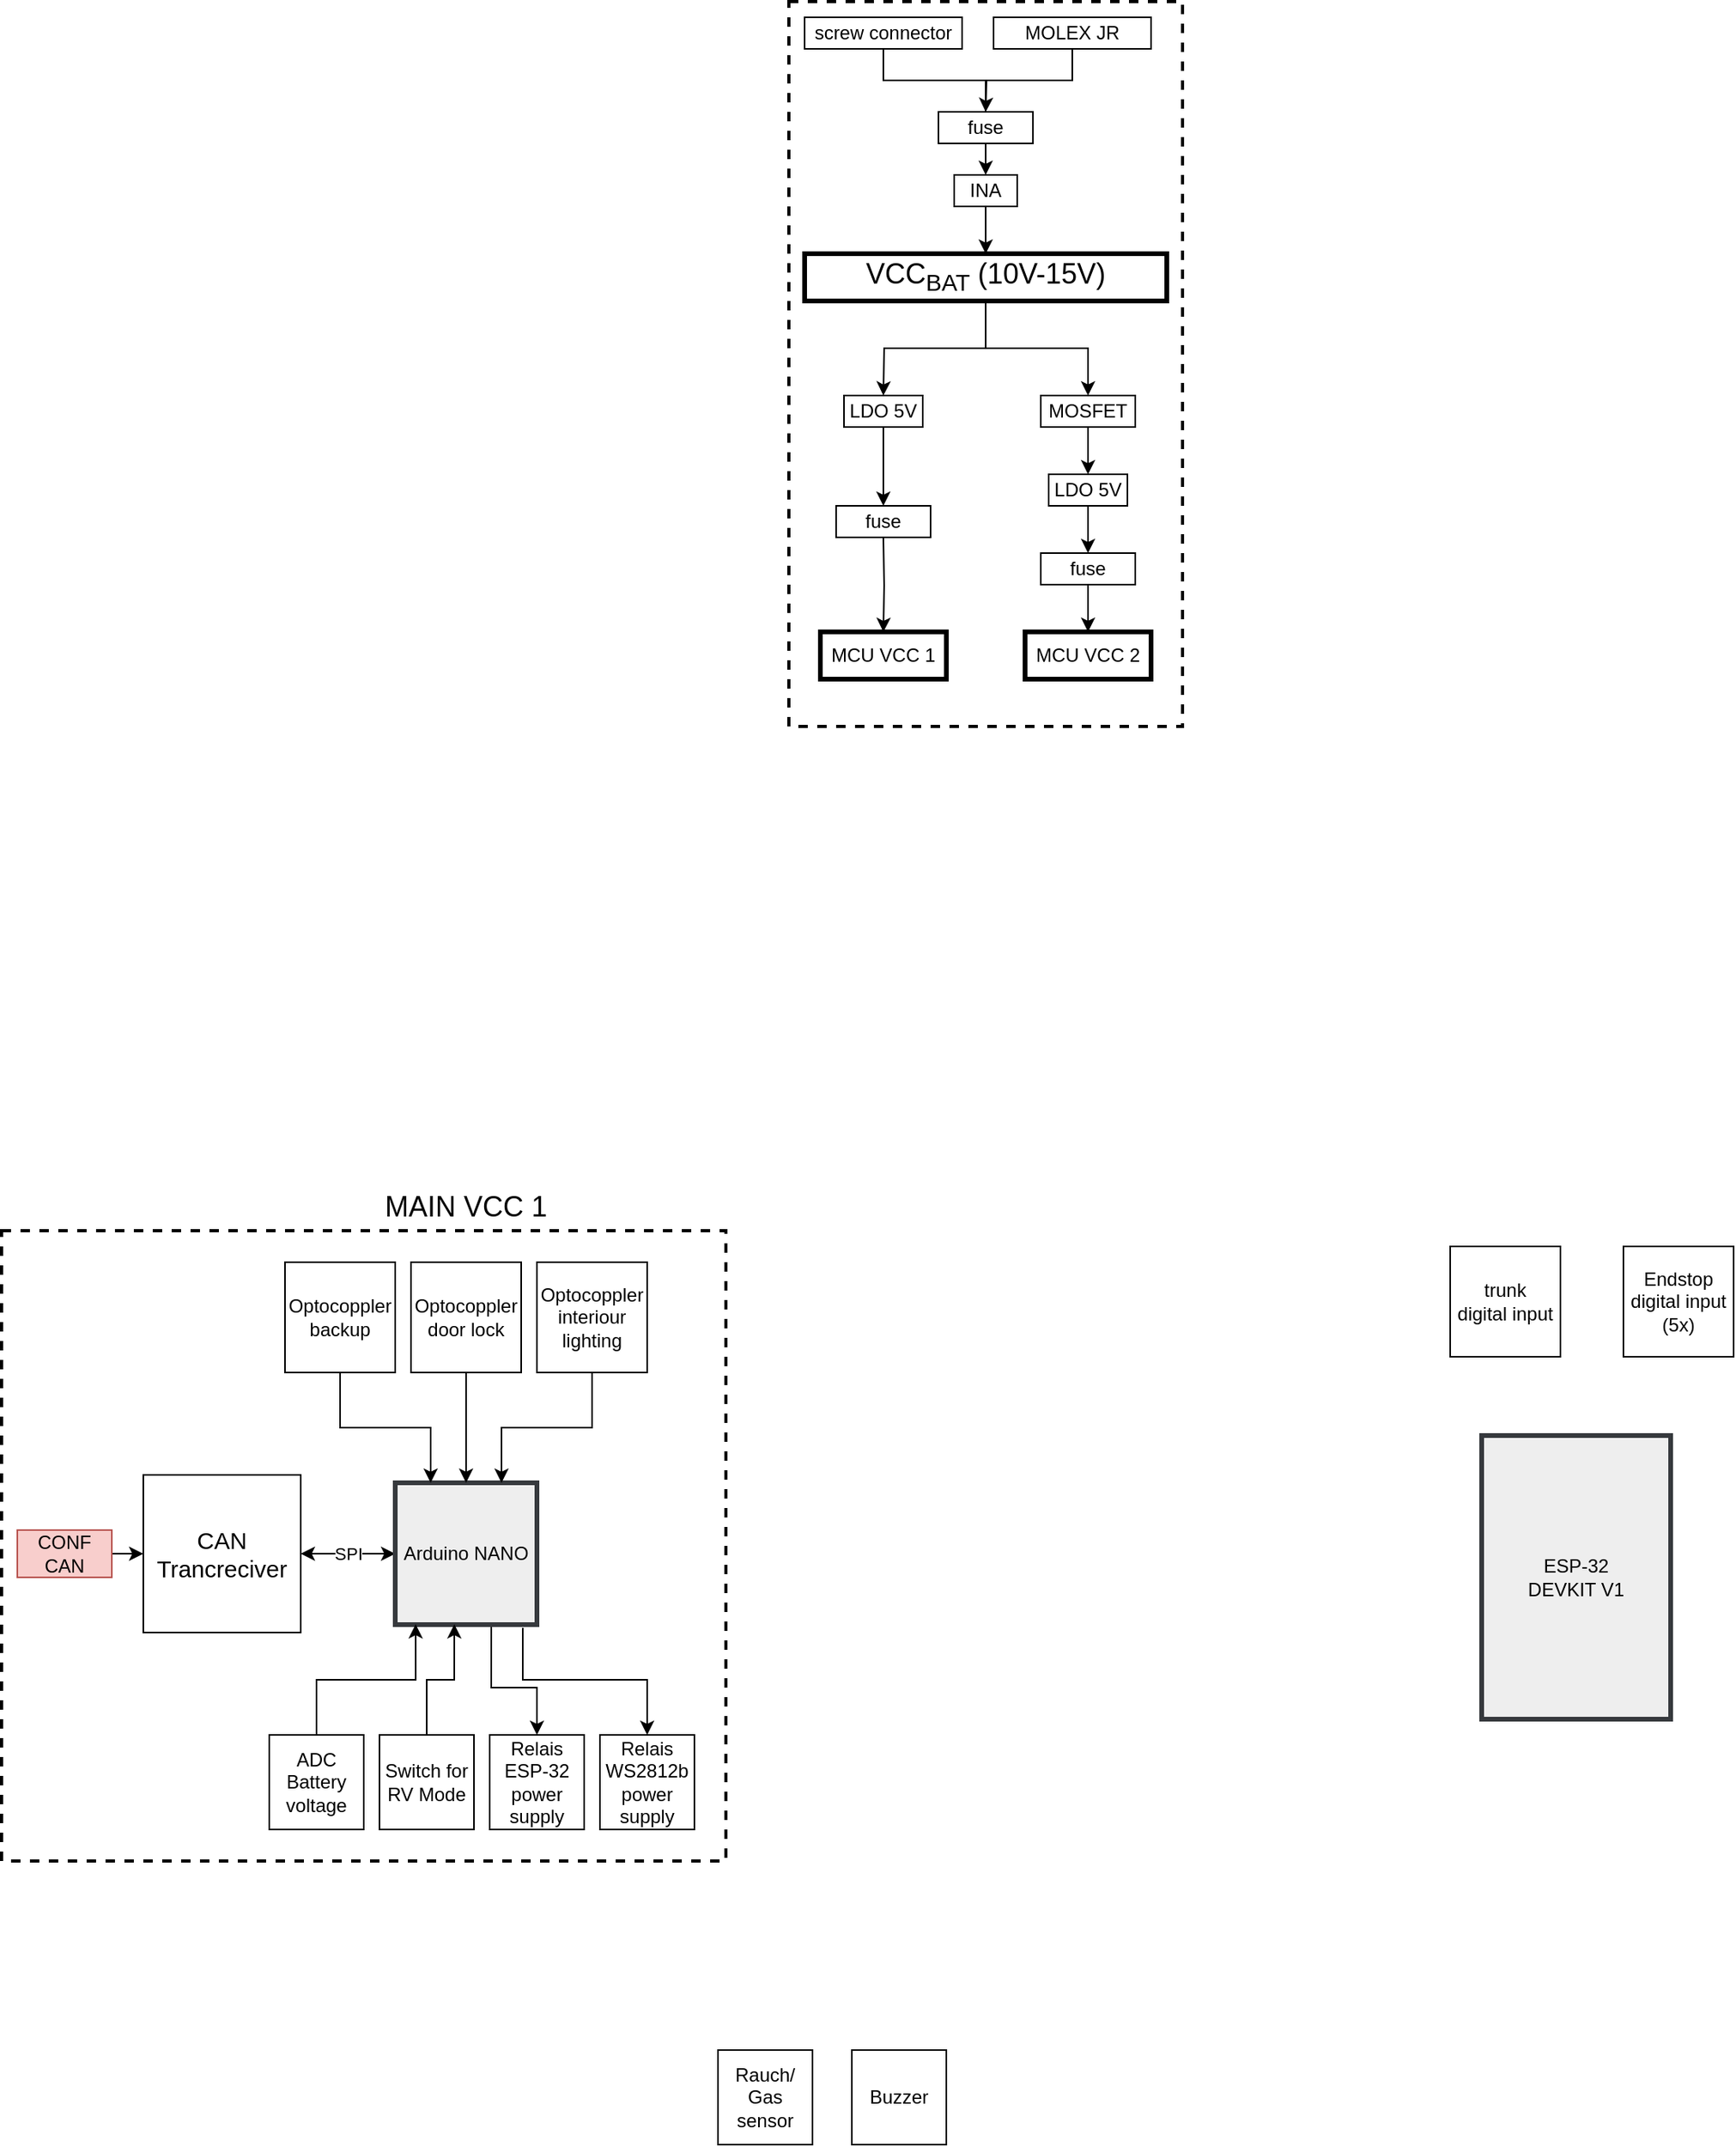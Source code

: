 <mxfile version="15.4.0" type="device"><diagram id="4b2EHveCRg7qtMMWKrIu" name="Page-1"><mxGraphModel dx="1632" dy="1866" grid="1" gridSize="10" guides="1" tooltips="1" connect="1" arrows="1" fold="1" page="1" pageScale="1" pageWidth="850" pageHeight="1100" math="0" shadow="0"><root><mxCell id="0"/><mxCell id="1" parent="0"/><mxCell id="3DQDU3sl3tYUoWNnXIDJ-59" value="" style="rounded=0;whiteSpace=wrap;html=1;dashed=1;strokeWidth=2;fillColor=none;" parent="1" vertex="1"><mxGeometry x="150" y="-630" width="250" height="460" as="geometry"/></mxCell><mxCell id="3DQDU3sl3tYUoWNnXIDJ-29" value="" style="rounded=0;whiteSpace=wrap;html=1;dashed=1;strokeWidth=2;fillColor=none;" parent="1" vertex="1"><mxGeometry x="-350" y="150" width="460" height="400" as="geometry"/></mxCell><mxCell id="MoELpxecewvGqeFs6RlD-1" value="ESP-32&lt;br&gt;DEVKIT V1" style="rounded=0;whiteSpace=wrap;html=1;strokeWidth=3;fillColor=#eeeeee;strokeColor=#36393d;" parent="1" vertex="1"><mxGeometry x="590" y="280" width="120" height="180" as="geometry"/></mxCell><mxCell id="1RiHzevST-ezmYe5bsRt-1" value="SPI" style="edgeStyle=orthogonalEdgeStyle;rounded=0;orthogonalLoop=1;jettySize=auto;html=1;exitX=0;exitY=0.5;exitDx=0;exitDy=0;entryX=1;entryY=0.5;entryDx=0;entryDy=0;startArrow=classic;startFill=1;" parent="1" source="MoELpxecewvGqeFs6RlD-2" target="w-8rNrdx5RxBNiYITYcS-1" edge="1"><mxGeometry relative="1" as="geometry"/></mxCell><mxCell id="MoELpxecewvGqeFs6RlD-2" value="Arduino NANO" style="rounded=0;whiteSpace=wrap;html=1;fillColor=#eeeeee;strokeColor=#36393d;strokeWidth=3;" parent="1" vertex="1"><mxGeometry x="-100" y="310" width="90" height="90" as="geometry"/></mxCell><mxCell id="3DQDU3sl3tYUoWNnXIDJ-4" style="edgeStyle=orthogonalEdgeStyle;rounded=0;orthogonalLoop=1;jettySize=auto;html=1;exitX=0.5;exitY=1;exitDx=0;exitDy=0;entryX=0.75;entryY=0;entryDx=0;entryDy=0;" parent="1" source="xBJoPVadhMb1XCBxMC2_-1" target="MoELpxecewvGqeFs6RlD-2" edge="1"><mxGeometry relative="1" as="geometry"/></mxCell><mxCell id="xBJoPVadhMb1XCBxMC2_-1" value="Optocoppler interiour lighting" style="rounded=0;whiteSpace=wrap;html=1;" parent="1" vertex="1"><mxGeometry x="-10" y="170" width="70" height="70" as="geometry"/></mxCell><mxCell id="3DQDU3sl3tYUoWNnXIDJ-5" style="edgeStyle=orthogonalEdgeStyle;rounded=0;orthogonalLoop=1;jettySize=auto;html=1;exitX=0.5;exitY=1;exitDx=0;exitDy=0;entryX=0.5;entryY=0;entryDx=0;entryDy=0;" parent="1" source="3DQDU3sl3tYUoWNnXIDJ-1" target="MoELpxecewvGqeFs6RlD-2" edge="1"><mxGeometry relative="1" as="geometry"/></mxCell><mxCell id="3DQDU3sl3tYUoWNnXIDJ-1" value="Optocoppler door lock" style="rounded=0;whiteSpace=wrap;html=1;" parent="1" vertex="1"><mxGeometry x="-90" y="170" width="70" height="70" as="geometry"/></mxCell><mxCell id="3DQDU3sl3tYUoWNnXIDJ-6" style="edgeStyle=orthogonalEdgeStyle;rounded=0;orthogonalLoop=1;jettySize=auto;html=1;exitX=0.5;exitY=1;exitDx=0;exitDy=0;entryX=0.25;entryY=0;entryDx=0;entryDy=0;" parent="1" source="3DQDU3sl3tYUoWNnXIDJ-2" target="MoELpxecewvGqeFs6RlD-2" edge="1"><mxGeometry relative="1" as="geometry"/></mxCell><mxCell id="3DQDU3sl3tYUoWNnXIDJ-2" value="Optocoppler backup" style="rounded=0;whiteSpace=wrap;html=1;" parent="1" vertex="1"><mxGeometry x="-170" y="170" width="70" height="70" as="geometry"/></mxCell><mxCell id="3DQDU3sl3tYUoWNnXIDJ-3" value="trunk&lt;br&gt;digital input" style="rounded=0;whiteSpace=wrap;html=1;" parent="1" vertex="1"><mxGeometry x="570" y="160" width="70" height="70" as="geometry"/></mxCell><mxCell id="3DQDU3sl3tYUoWNnXIDJ-65" style="edgeStyle=orthogonalEdgeStyle;rounded=0;orthogonalLoop=1;jettySize=auto;html=1;exitX=0.5;exitY=0;exitDx=0;exitDy=0;entryX=0.144;entryY=0.997;entryDx=0;entryDy=0;entryPerimeter=0;startArrow=none;startFill=0;endArrow=classic;endFill=1;" parent="1" source="3DQDU3sl3tYUoWNnXIDJ-7" target="MoELpxecewvGqeFs6RlD-2" edge="1"><mxGeometry relative="1" as="geometry"/></mxCell><mxCell id="3DQDU3sl3tYUoWNnXIDJ-7" value="ADC&lt;br&gt;Battery voltage" style="rounded=0;whiteSpace=wrap;html=1;" parent="1" vertex="1"><mxGeometry x="-180" y="470" width="60" height="60" as="geometry"/></mxCell><mxCell id="3DQDU3sl3tYUoWNnXIDJ-66" style="edgeStyle=orthogonalEdgeStyle;rounded=0;orthogonalLoop=1;jettySize=auto;html=1;exitX=0.5;exitY=0;exitDx=0;exitDy=0;entryX=0.678;entryY=1.016;entryDx=0;entryDy=0;entryPerimeter=0;startArrow=classic;startFill=1;endArrow=none;endFill=0;" parent="1" source="3DQDU3sl3tYUoWNnXIDJ-17" target="MoELpxecewvGqeFs6RlD-2" edge="1"><mxGeometry relative="1" as="geometry"><Array as="points"><mxPoint x="-10" y="440"/><mxPoint x="-39" y="440"/></Array></mxGeometry></mxCell><mxCell id="3DQDU3sl3tYUoWNnXIDJ-17" value="Relais&lt;br&gt;ESP-32&lt;br&gt;power supply" style="rounded=0;whiteSpace=wrap;html=1;" parent="1" vertex="1"><mxGeometry x="-40" y="470" width="60" height="60" as="geometry"/></mxCell><mxCell id="3DQDU3sl3tYUoWNnXIDJ-64" style="edgeStyle=orthogonalEdgeStyle;rounded=0;orthogonalLoop=1;jettySize=auto;html=1;exitX=0.5;exitY=0;exitDx=0;exitDy=0;entryX=0.9;entryY=1.022;entryDx=0;entryDy=0;entryPerimeter=0;startArrow=classic;startFill=1;endArrow=none;endFill=0;" parent="1" source="3DQDU3sl3tYUoWNnXIDJ-19" target="MoELpxecewvGqeFs6RlD-2" edge="1"><mxGeometry relative="1" as="geometry"/></mxCell><mxCell id="3DQDU3sl3tYUoWNnXIDJ-19" value="Relais&lt;br&gt;WS2812b&lt;br&gt;power supply" style="rounded=0;whiteSpace=wrap;html=1;" parent="1" vertex="1"><mxGeometry x="30" y="470" width="60" height="60" as="geometry"/></mxCell><mxCell id="3DQDU3sl3tYUoWNnXIDJ-31" value="&lt;font style=&quot;font-size: 18px&quot;&gt;MAIN VCC 1&lt;/font&gt;" style="text;html=1;strokeColor=none;fillColor=none;align=center;verticalAlign=middle;whiteSpace=wrap;rounded=0;dashed=1;strokeWidth=3;" parent="1" vertex="1"><mxGeometry x="-125" y="120" width="140" height="30" as="geometry"/></mxCell><mxCell id="3DQDU3sl3tYUoWNnXIDJ-43" value="MCU VCC 1" style="rounded=0;whiteSpace=wrap;html=1;strokeWidth=3;" parent="1" vertex="1"><mxGeometry x="170" y="-230" width="80" height="30" as="geometry"/></mxCell><mxCell id="3DQDU3sl3tYUoWNnXIDJ-45" value="MCU&amp;nbsp;VCC 2" style="rounded=0;whiteSpace=wrap;html=1;strokeWidth=3;" parent="1" vertex="1"><mxGeometry x="300" y="-230" width="80" height="30" as="geometry"/></mxCell><mxCell id="_TBNLrr5CZ4P2rk_imEP-18" style="edgeStyle=orthogonalEdgeStyle;rounded=0;orthogonalLoop=1;jettySize=auto;html=1;exitX=0.5;exitY=1;exitDx=0;exitDy=0;" edge="1" parent="1" source="3DQDU3sl3tYUoWNnXIDJ-46" target="_TBNLrr5CZ4P2rk_imEP-1"><mxGeometry relative="1" as="geometry"/></mxCell><mxCell id="3DQDU3sl3tYUoWNnXIDJ-46" value="MOSFET" style="rounded=0;whiteSpace=wrap;html=1;" parent="1" vertex="1"><mxGeometry x="310" y="-380" width="60" height="20" as="geometry"/></mxCell><mxCell id="3DQDU3sl3tYUoWNnXIDJ-58" style="edgeStyle=orthogonalEdgeStyle;rounded=0;orthogonalLoop=1;jettySize=auto;html=1;exitX=0.5;exitY=1;exitDx=0;exitDy=0;entryX=0.5;entryY=0;entryDx=0;entryDy=0;startArrow=none;startFill=0;endArrow=classic;endFill=1;" parent="1" source="3DQDU3sl3tYUoWNnXIDJ-49" edge="1"><mxGeometry relative="1" as="geometry"><mxPoint x="275" y="-560" as="targetPoint"/></mxGeometry></mxCell><mxCell id="3DQDU3sl3tYUoWNnXIDJ-49" value="screw connector" style="rounded=0;whiteSpace=wrap;html=1;" parent="1" vertex="1"><mxGeometry x="160" y="-620" width="100" height="20" as="geometry"/></mxCell><mxCell id="3DQDU3sl3tYUoWNnXIDJ-50" value="MOLEX JR" style="rounded=0;whiteSpace=wrap;html=1;" parent="1" vertex="1"><mxGeometry x="280" y="-620" width="100" height="20" as="geometry"/></mxCell><mxCell id="3DQDU3sl3tYUoWNnXIDJ-57" style="edgeStyle=orthogonalEdgeStyle;rounded=0;orthogonalLoop=1;jettySize=auto;html=1;exitX=0.5;exitY=0;exitDx=0;exitDy=0;entryX=0.5;entryY=1;entryDx=0;entryDy=0;startArrow=none;startFill=0;endArrow=none;endFill=0;" parent="1" target="3DQDU3sl3tYUoWNnXIDJ-50" edge="1"><mxGeometry relative="1" as="geometry"><mxPoint x="275" y="-560" as="sourcePoint"/><Array as="points"><mxPoint x="275" y="-580"/><mxPoint x="330" y="-580"/></Array></mxGeometry></mxCell><mxCell id="1RiHzevST-ezmYe5bsRt-20" style="edgeStyle=orthogonalEdgeStyle;rounded=0;orthogonalLoop=1;jettySize=auto;html=1;exitX=0.5;exitY=1;exitDx=0;exitDy=0;entryX=0.5;entryY=0;entryDx=0;entryDy=0;startArrow=none;startFill=0;" parent="1" source="3DQDU3sl3tYUoWNnXIDJ-54" target="1RiHzevST-ezmYe5bsRt-19" edge="1"><mxGeometry relative="1" as="geometry"/></mxCell><mxCell id="3DQDU3sl3tYUoWNnXIDJ-54" value="INA" style="rounded=0;whiteSpace=wrap;html=1;" parent="1" vertex="1"><mxGeometry x="255" y="-520" width="40" height="20" as="geometry"/></mxCell><mxCell id="3DQDU3sl3tYUoWNnXIDJ-60" value="Endstop&lt;br&gt;digital input&lt;br&gt;(5x)" style="rounded=0;whiteSpace=wrap;html=1;" parent="1" vertex="1"><mxGeometry x="680" y="160" width="70" height="70" as="geometry"/></mxCell><mxCell id="3DQDU3sl3tYUoWNnXIDJ-61" value="Rauch/ Gas sensor" style="rounded=0;whiteSpace=wrap;html=1;" parent="1" vertex="1"><mxGeometry x="105" y="670" width="60" height="60" as="geometry"/></mxCell><mxCell id="3DQDU3sl3tYUoWNnXIDJ-62" value="Buzzer" style="rounded=0;whiteSpace=wrap;html=1;" parent="1" vertex="1"><mxGeometry x="190" y="670" width="60" height="60" as="geometry"/></mxCell><mxCell id="3DQDU3sl3tYUoWNnXIDJ-67" style="edgeStyle=orthogonalEdgeStyle;rounded=0;orthogonalLoop=1;jettySize=auto;html=1;exitX=0.5;exitY=0;exitDx=0;exitDy=0;entryX=0.417;entryY=0.997;entryDx=0;entryDy=0;entryPerimeter=0;startArrow=none;startFill=0;endArrow=classic;endFill=1;" parent="1" source="3DQDU3sl3tYUoWNnXIDJ-63" target="MoELpxecewvGqeFs6RlD-2" edge="1"><mxGeometry relative="1" as="geometry"/></mxCell><mxCell id="3DQDU3sl3tYUoWNnXIDJ-63" value="Switch for RV Mode" style="rounded=0;whiteSpace=wrap;html=1;" parent="1" vertex="1"><mxGeometry x="-110" y="470" width="60" height="60" as="geometry"/></mxCell><mxCell id="w-8rNrdx5RxBNiYITYcS-1" value="&lt;font style=&quot;font-size: 15px&quot;&gt;CAN&lt;br&gt;Trancreciver&lt;/font&gt;" style="rounded=0;whiteSpace=wrap;html=1;" parent="1" vertex="1"><mxGeometry x="-260" y="305" width="100" height="100" as="geometry"/></mxCell><mxCell id="w-8rNrdx5RxBNiYITYcS-6" style="edgeStyle=orthogonalEdgeStyle;rounded=0;orthogonalLoop=1;jettySize=auto;html=1;exitX=0.5;exitY=1;exitDx=0;exitDy=0;entryX=0.5;entryY=0;entryDx=0;entryDy=0;endArrow=classic;endFill=1;" parent="1" source="w-8rNrdx5RxBNiYITYcS-4" target="3DQDU3sl3tYUoWNnXIDJ-54" edge="1"><mxGeometry relative="1" as="geometry"/></mxCell><mxCell id="w-8rNrdx5RxBNiYITYcS-4" value="fuse" style="rounded=0;whiteSpace=wrap;html=1;" parent="1" vertex="1"><mxGeometry x="245" y="-560" width="60" height="20" as="geometry"/></mxCell><mxCell id="1RiHzevST-ezmYe5bsRt-5" style="edgeStyle=orthogonalEdgeStyle;rounded=0;orthogonalLoop=1;jettySize=auto;html=1;exitX=1;exitY=0.5;exitDx=0;exitDy=0;entryX=0;entryY=0.5;entryDx=0;entryDy=0;startArrow=none;startFill=0;" parent="1" source="1RiHzevST-ezmYe5bsRt-4" target="w-8rNrdx5RxBNiYITYcS-1" edge="1"><mxGeometry relative="1" as="geometry"/></mxCell><mxCell id="1RiHzevST-ezmYe5bsRt-4" value="CONF CAN" style="rounded=0;whiteSpace=wrap;html=1;fillColor=#f8cecc;strokeColor=#b85450;" parent="1" vertex="1"><mxGeometry x="-340" y="340" width="60" height="30" as="geometry"/></mxCell><mxCell id="_TBNLrr5CZ4P2rk_imEP-6" style="edgeStyle=orthogonalEdgeStyle;rounded=0;orthogonalLoop=1;jettySize=auto;html=1;exitX=0.5;exitY=1;exitDx=0;exitDy=0;entryX=0.5;entryY=0;entryDx=0;entryDy=0;" edge="1" parent="1" source="1RiHzevST-ezmYe5bsRt-19"><mxGeometry relative="1" as="geometry"><mxPoint x="210" y="-380" as="targetPoint"/></mxGeometry></mxCell><mxCell id="_TBNLrr5CZ4P2rk_imEP-17" style="edgeStyle=orthogonalEdgeStyle;rounded=0;orthogonalLoop=1;jettySize=auto;html=1;exitX=0.5;exitY=1;exitDx=0;exitDy=0;" edge="1" parent="1" source="1RiHzevST-ezmYe5bsRt-19" target="3DQDU3sl3tYUoWNnXIDJ-46"><mxGeometry relative="1" as="geometry"/></mxCell><mxCell id="1RiHzevST-ezmYe5bsRt-19" value="&lt;span style=&quot;font-size: 18px&quot;&gt;VCC&lt;sub&gt;BAT&lt;/sub&gt; (10V-15V)&lt;/span&gt;" style="rounded=0;whiteSpace=wrap;html=1;strokeWidth=3;" parent="1" vertex="1"><mxGeometry x="160" y="-470" width="230" height="30" as="geometry"/></mxCell><mxCell id="_TBNLrr5CZ4P2rk_imEP-19" style="edgeStyle=orthogonalEdgeStyle;rounded=0;orthogonalLoop=1;jettySize=auto;html=1;exitX=0.5;exitY=1;exitDx=0;exitDy=0;entryX=0.5;entryY=0;entryDx=0;entryDy=0;" edge="1" parent="1" source="_TBNLrr5CZ4P2rk_imEP-1" target="_TBNLrr5CZ4P2rk_imEP-15"><mxGeometry relative="1" as="geometry"/></mxCell><mxCell id="_TBNLrr5CZ4P2rk_imEP-1" value="LDO 5V" style="rounded=0;whiteSpace=wrap;html=1;" vertex="1" parent="1"><mxGeometry x="315" y="-330" width="50" height="20" as="geometry"/></mxCell><mxCell id="_TBNLrr5CZ4P2rk_imEP-11" style="edgeStyle=orthogonalEdgeStyle;rounded=0;orthogonalLoop=1;jettySize=auto;html=1;exitX=0.5;exitY=1;exitDx=0;exitDy=0;" edge="1" parent="1"><mxGeometry relative="1" as="geometry"><mxPoint x="210" y="-360" as="sourcePoint"/><mxPoint x="210" y="-310" as="targetPoint"/></mxGeometry></mxCell><mxCell id="_TBNLrr5CZ4P2rk_imEP-12" style="edgeStyle=orthogonalEdgeStyle;rounded=0;orthogonalLoop=1;jettySize=auto;html=1;exitX=0.5;exitY=1;exitDx=0;exitDy=0;entryX=0.5;entryY=0;entryDx=0;entryDy=0;" edge="1" parent="1" target="3DQDU3sl3tYUoWNnXIDJ-43"><mxGeometry relative="1" as="geometry"><mxPoint x="210" y="-290" as="sourcePoint"/></mxGeometry></mxCell><mxCell id="_TBNLrr5CZ4P2rk_imEP-13" value="LDO 5V" style="rounded=0;whiteSpace=wrap;html=1;" vertex="1" parent="1"><mxGeometry x="185" y="-380" width="50" height="20" as="geometry"/></mxCell><mxCell id="_TBNLrr5CZ4P2rk_imEP-14" value="fuse" style="rounded=0;whiteSpace=wrap;html=1;" vertex="1" parent="1"><mxGeometry x="180" y="-310" width="60" height="20" as="geometry"/></mxCell><mxCell id="_TBNLrr5CZ4P2rk_imEP-20" style="edgeStyle=orthogonalEdgeStyle;rounded=0;orthogonalLoop=1;jettySize=auto;html=1;exitX=0.5;exitY=1;exitDx=0;exitDy=0;entryX=0.5;entryY=0;entryDx=0;entryDy=0;" edge="1" parent="1" source="_TBNLrr5CZ4P2rk_imEP-15" target="3DQDU3sl3tYUoWNnXIDJ-45"><mxGeometry relative="1" as="geometry"/></mxCell><mxCell id="_TBNLrr5CZ4P2rk_imEP-15" value="fuse" style="rounded=0;whiteSpace=wrap;html=1;" vertex="1" parent="1"><mxGeometry x="310" y="-280" width="60" height="20" as="geometry"/></mxCell></root></mxGraphModel></diagram></mxfile>